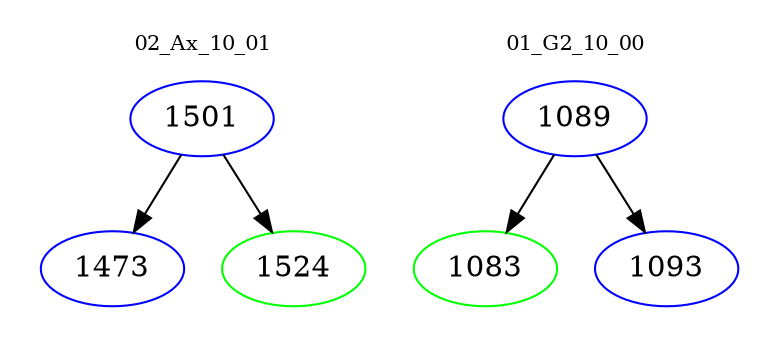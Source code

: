 digraph{
subgraph cluster_0 {
color = white
label = "02_Ax_10_01";
fontsize=10;
T0_1501 [label="1501", color="blue"]
T0_1501 -> T0_1473 [color="black"]
T0_1473 [label="1473", color="blue"]
T0_1501 -> T0_1524 [color="black"]
T0_1524 [label="1524", color="green"]
}
subgraph cluster_1 {
color = white
label = "01_G2_10_00";
fontsize=10;
T1_1089 [label="1089", color="blue"]
T1_1089 -> T1_1083 [color="black"]
T1_1083 [label="1083", color="green"]
T1_1089 -> T1_1093 [color="black"]
T1_1093 [label="1093", color="blue"]
}
}
